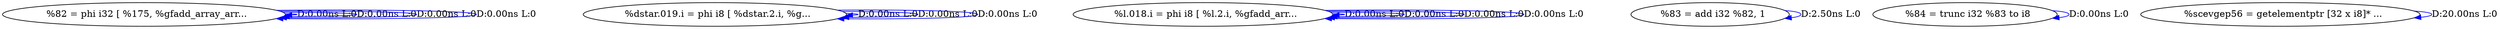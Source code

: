 digraph {
Node0x340d0a0[label="  %82 = phi i32 [ %175, %gfadd_array_arr..."];
Node0x340d0a0 -> Node0x340d0a0[label="D:0.00ns L:0",color=blue];
Node0x340d0a0 -> Node0x340d0a0[label="D:0.00ns L:0",color=blue];
Node0x340d0a0 -> Node0x340d0a0[label="D:0.00ns L:0",color=blue];
Node0x340d0a0 -> Node0x340d0a0[label="D:0.00ns L:0",color=blue];
Node0x340d180[label="  %dstar.019.i = phi i8 [ %dstar.2.i, %g..."];
Node0x340d180 -> Node0x340d180[label="D:0.00ns L:0",color=blue];
Node0x340d180 -> Node0x340d180[label="D:0.00ns L:0",color=blue];
Node0x340d180 -> Node0x340d180[label="D:0.00ns L:0",color=blue];
Node0x340d260[label="  %l.018.i = phi i8 [ %l.2.i, %gfadd_arr..."];
Node0x340d260 -> Node0x340d260[label="D:0.00ns L:0",color=blue];
Node0x340d260 -> Node0x340d260[label="D:0.00ns L:0",color=blue];
Node0x340d260 -> Node0x340d260[label="D:0.00ns L:0",color=blue];
Node0x340d260 -> Node0x340d260[label="D:0.00ns L:0",color=blue];
Node0x340d340[label="  %83 = add i32 %82, 1"];
Node0x340d340 -> Node0x340d340[label="D:2.50ns L:0",color=blue];
Node0x340d420[label="  %84 = trunc i32 %83 to i8"];
Node0x340d420 -> Node0x340d420[label="D:0.00ns L:0",color=blue];
Node0x340d500[label="  %scevgep56 = getelementptr [32 x i8]* ..."];
Node0x340d500 -> Node0x340d500[label="D:20.00ns L:0",color=blue];
}
